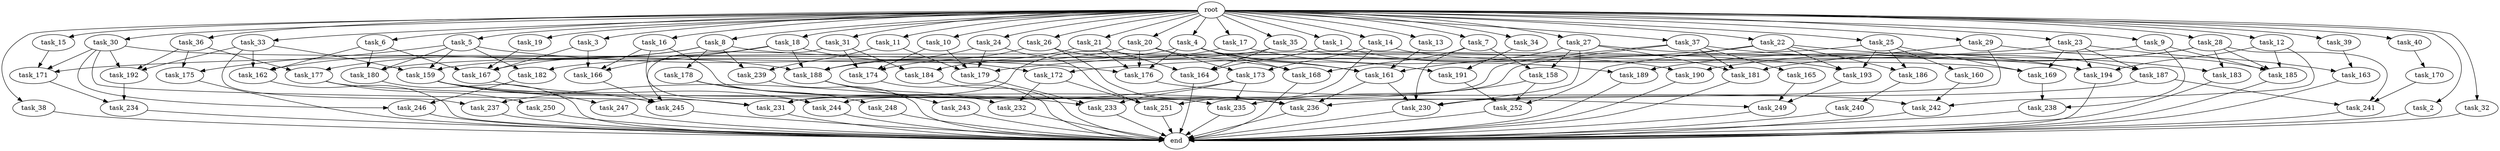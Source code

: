 digraph G {
  task_12 [size="2.048000"];
  task_160 [size="1099511627.776000"];
  task_36 [size="2.048000"];
  task_19 [size="2.048000"];
  task_249 [size="206158430.208000"];
  root [size="0.000000"];
  task_10 [size="2.048000"];
  task_168 [size="2628519985.152000"];
  task_18 [size="2.048000"];
  task_1 [size="2.048000"];
  task_189 [size="1992864825.344000"];
  task_183 [size="1992864825.344000"];
  task_161 [size="3246995275.776000"];
  task_4 [size="2.048000"];
  task_33 [size="2.048000"];
  task_235 [size="4054449127.424000"];
  task_234 [size="2233382993.920000"];
  task_8 [size="2.048000"];
  task_252 [size="3539053051.904000"];
  task_15 [size="2.048000"];
  task_5 [size="2.048000"];
  end [size="0.000000"];
  task_191 [size="343597383.680000"];
  task_246 [size="1821066133.504000"];
  task_167 [size="2542620639.232000"];
  task_14 [size="2.048000"];
  task_244 [size="2147483648.000000"];
  task_38 [size="2.048000"];
  task_241 [size="2972117368.832000"];
  task_16 [size="2.048000"];
  task_7 [size="2.048000"];
  task_242 [size="2972117368.832000"];
  task_27 [size="2.048000"];
  task_26 [size="2.048000"];
  task_177 [size="704374636.544000"];
  task_239 [size="1116691496.960000"];
  task_193 [size="1803886264.320000"];
  task_158 [size="2559800508.416000"];
  task_176 [size="3796751089.664000"];
  task_30 [size="2.048000"];
  task_245 [size="2284922601.472000"];
  task_172 [size="1529008357.376000"];
  task_164 [size="2422361554.944000"];
  task_174 [size="1546188226.560000"];
  task_171 [size="1958505086.976000"];
  task_165 [size="274877906.944000"];
  task_39 [size="2.048000"];
  task_179 [size="1821066133.504000"];
  task_182 [size="1821066133.504000"];
  task_192 [size="1013612281.856000"];
  task_231 [size="2370821947.392000"];
  task_17 [size="2.048000"];
  task_169 [size="1992864825.344000"];
  task_166 [size="2886218022.912000"];
  task_31 [size="2.048000"];
  task_170 [size="841813590.016000"];
  task_194 [size="1700807049.216000"];
  task_2 [size="2.048000"];
  task_237 [size="773094113.280000"];
  task_35 [size="2.048000"];
  task_3 [size="2.048000"];
  task_187 [size="704374636.544000"];
  task_247 [size="1391569403.904000"];
  task_40 [size="2.048000"];
  task_230 [size="2783138807.808000"];
  task_181 [size="1958505086.976000"];
  task_162 [size="704374636.544000"];
  task_232 [size="343597383.680000"];
  task_184 [size="1992864825.344000"];
  task_22 [size="2.048000"];
  task_159 [size="1614907703.296000"];
  task_236 [size="3143916060.672000"];
  task_29 [size="2.048000"];
  task_21 [size="2.048000"];
  task_28 [size="2.048000"];
  task_163 [size="1666447310.848000"];
  task_175 [size="1821066133.504000"];
  task_233 [size="1322849927.168000"];
  task_23 [size="2.048000"];
  task_190 [size="1992864825.344000"];
  task_25 [size="2.048000"];
  task_6 [size="2.048000"];
  task_32 [size="2.048000"];
  task_188 [size="2422361554.944000"];
  task_250 [size="68719476.736000"];
  task_20 [size="2.048000"];
  task_243 [size="68719476.736000"];
  task_238 [size="1821066133.504000"];
  task_9 [size="2.048000"];
  task_37 [size="2.048000"];
  task_180 [size="2095944040.448000"];
  task_248 [size="429496729.600000"];
  task_185 [size="3143916060.672000"];
  task_186 [size="1529008357.376000"];
  task_34 [size="2.048000"];
  task_240 [size="274877906.944000"];
  task_173 [size="1236950581.248000"];
  task_178 [size="274877906.944000"];
  task_13 [size="2.048000"];
  task_251 [size="1168231104.512000"];
  task_24 [size="2.048000"];
  task_11 [size="2.048000"];

  task_12 -> task_194 [size="75497472.000000"];
  task_12 -> task_242 [size="75497472.000000"];
  task_12 -> task_185 [size="75497472.000000"];
  task_160 -> task_242 [size="838860800.000000"];
  task_36 -> task_175 [size="209715200.000000"];
  task_36 -> task_192 [size="209715200.000000"];
  task_36 -> task_177 [size="209715200.000000"];
  task_19 -> task_167 [size="536870912.000000"];
  task_249 -> end [size="1.000000"];
  root -> task_12 [size="1.000000"];
  root -> task_35 [size="1.000000"];
  root -> task_14 [size="1.000000"];
  root -> task_36 [size="1.000000"];
  root -> task_37 [size="1.000000"];
  root -> task_6 [size="1.000000"];
  root -> task_32 [size="1.000000"];
  root -> task_38 [size="1.000000"];
  root -> task_19 [size="1.000000"];
  root -> task_13 [size="1.000000"];
  root -> task_20 [size="1.000000"];
  root -> task_16 [size="1.000000"];
  root -> task_9 [size="1.000000"];
  root -> task_31 [size="1.000000"];
  root -> task_10 [size="1.000000"];
  root -> task_1 [size="1.000000"];
  root -> task_18 [size="1.000000"];
  root -> task_5 [size="1.000000"];
  root -> task_2 [size="1.000000"];
  root -> task_4 [size="1.000000"];
  root -> task_27 [size="1.000000"];
  root -> task_11 [size="1.000000"];
  root -> task_23 [size="1.000000"];
  root -> task_3 [size="1.000000"];
  root -> task_26 [size="1.000000"];
  root -> task_7 [size="1.000000"];
  root -> task_40 [size="1.000000"];
  root -> task_34 [size="1.000000"];
  root -> task_17 [size="1.000000"];
  root -> task_33 [size="1.000000"];
  root -> task_15 [size="1.000000"];
  root -> task_22 [size="1.000000"];
  root -> task_29 [size="1.000000"];
  root -> task_8 [size="1.000000"];
  root -> task_30 [size="1.000000"];
  root -> task_39 [size="1.000000"];
  root -> task_25 [size="1.000000"];
  root -> task_24 [size="1.000000"];
  root -> task_21 [size="1.000000"];
  root -> task_28 [size="1.000000"];
  task_10 -> task_174 [size="209715200.000000"];
  task_10 -> task_179 [size="209715200.000000"];
  task_168 -> end [size="1.000000"];
  task_18 -> task_166 [size="536870912.000000"];
  task_18 -> task_172 [size="536870912.000000"];
  task_18 -> task_167 [size="536870912.000000"];
  task_18 -> task_188 [size="536870912.000000"];
  task_1 -> task_190 [size="134217728.000000"];
  task_1 -> task_164 [size="134217728.000000"];
  task_189 -> end [size="1.000000"];
  task_183 -> end [size="1.000000"];
  task_161 -> task_236 [size="33554432.000000"];
  task_161 -> task_230 [size="33554432.000000"];
  task_4 -> task_168 [size="33554432.000000"];
  task_4 -> task_161 [size="33554432.000000"];
  task_4 -> task_176 [size="33554432.000000"];
  task_4 -> task_159 [size="33554432.000000"];
  task_4 -> task_191 [size="33554432.000000"];
  task_33 -> task_192 [size="75497472.000000"];
  task_33 -> task_162 [size="75497472.000000"];
  task_33 -> task_159 [size="75497472.000000"];
  task_33 -> task_237 [size="75497472.000000"];
  task_235 -> end [size="1.000000"];
  task_234 -> end [size="1.000000"];
  task_8 -> task_177 [size="134217728.000000"];
  task_8 -> task_239 [size="134217728.000000"];
  task_8 -> task_162 [size="134217728.000000"];
  task_8 -> task_193 [size="134217728.000000"];
  task_8 -> task_178 [size="134217728.000000"];
  task_252 -> end [size="1.000000"];
  task_15 -> task_171 [size="209715200.000000"];
  task_5 -> task_180 [size="679477248.000000"];
  task_5 -> task_175 [size="679477248.000000"];
  task_5 -> task_176 [size="679477248.000000"];
  task_5 -> task_159 [size="679477248.000000"];
  task_5 -> task_182 [size="679477248.000000"];
  task_191 -> task_252 [size="679477248.000000"];
  task_246 -> end [size="1.000000"];
  task_167 -> task_244 [size="75497472.000000"];
  task_14 -> task_173 [size="301989888.000000"];
  task_14 -> task_169 [size="301989888.000000"];
  task_14 -> task_251 [size="301989888.000000"];
  task_244 -> end [size="1.000000"];
  task_38 -> end [size="1.000000"];
  task_241 -> end [size="1.000000"];
  task_16 -> task_235 [size="838860800.000000"];
  task_16 -> task_244 [size="838860800.000000"];
  task_16 -> task_166 [size="838860800.000000"];
  task_7 -> task_158 [size="838860800.000000"];
  task_7 -> task_168 [size="838860800.000000"];
  task_7 -> task_230 [size="838860800.000000"];
  task_242 -> end [size="1.000000"];
  task_27 -> task_158 [size="411041792.000000"];
  task_27 -> task_230 [size="411041792.000000"];
  task_27 -> task_194 [size="411041792.000000"];
  task_27 -> task_181 [size="411041792.000000"];
  task_27 -> task_161 [size="411041792.000000"];
  task_26 -> task_236 [size="411041792.000000"];
  task_26 -> task_168 [size="411041792.000000"];
  task_26 -> task_174 [size="411041792.000000"];
  task_177 -> task_249 [size="33554432.000000"];
  task_177 -> task_250 [size="33554432.000000"];
  task_239 -> end [size="1.000000"];
  task_193 -> task_249 [size="33554432.000000"];
  task_158 -> task_252 [size="838860800.000000"];
  task_158 -> task_235 [size="838860800.000000"];
  task_176 -> task_242 [size="536870912.000000"];
  task_30 -> task_171 [size="209715200.000000"];
  task_30 -> task_246 [size="209715200.000000"];
  task_30 -> task_192 [size="209715200.000000"];
  task_30 -> task_231 [size="209715200.000000"];
  task_30 -> task_188 [size="209715200.000000"];
  task_245 -> end [size="1.000000"];
  task_172 -> task_232 [size="134217728.000000"];
  task_172 -> task_251 [size="134217728.000000"];
  task_164 -> end [size="1.000000"];
  task_174 -> end [size="1.000000"];
  task_171 -> task_234 [size="411041792.000000"];
  task_165 -> task_249 [size="33554432.000000"];
  task_39 -> task_163 [size="679477248.000000"];
  task_179 -> task_233 [size="134217728.000000"];
  task_182 -> task_246 [size="679477248.000000"];
  task_192 -> task_234 [size="679477248.000000"];
  task_231 -> end [size="1.000000"];
  task_17 -> task_189 [size="134217728.000000"];
  task_17 -> task_231 [size="134217728.000000"];
  task_169 -> task_238 [size="679477248.000000"];
  task_166 -> task_245 [size="301989888.000000"];
  task_31 -> task_245 [size="134217728.000000"];
  task_31 -> task_184 [size="134217728.000000"];
  task_31 -> task_174 [size="134217728.000000"];
  task_170 -> task_241 [size="536870912.000000"];
  task_194 -> end [size="1.000000"];
  task_2 -> end [size="1.000000"];
  task_237 -> end [size="1.000000"];
  task_35 -> task_182 [size="209715200.000000"];
  task_35 -> task_194 [size="209715200.000000"];
  task_35 -> task_164 [size="209715200.000000"];
  task_3 -> task_166 [size="33554432.000000"];
  task_3 -> task_167 [size="33554432.000000"];
  task_187 -> task_241 [size="75497472.000000"];
  task_187 -> task_230 [size="75497472.000000"];
  task_247 -> end [size="1.000000"];
  task_40 -> task_170 [size="411041792.000000"];
  task_230 -> end [size="1.000000"];
  task_181 -> end [size="1.000000"];
  task_162 -> end [size="1.000000"];
  task_232 -> end [size="1.000000"];
  task_184 -> end [size="1.000000"];
  task_22 -> task_187 [size="209715200.000000"];
  task_22 -> task_172 [size="209715200.000000"];
  task_22 -> task_193 [size="209715200.000000"];
  task_22 -> task_186 [size="209715200.000000"];
  task_22 -> task_252 [size="209715200.000000"];
  task_159 -> task_236 [size="679477248.000000"];
  task_159 -> task_245 [size="679477248.000000"];
  task_159 -> task_231 [size="679477248.000000"];
  task_159 -> task_247 [size="679477248.000000"];
  task_236 -> end [size="1.000000"];
  task_29 -> task_236 [size="411041792.000000"];
  task_29 -> task_181 [size="411041792.000000"];
  task_29 -> task_185 [size="411041792.000000"];
  task_21 -> task_184 [size="838860800.000000"];
  task_21 -> task_176 [size="838860800.000000"];
  task_21 -> task_164 [size="838860800.000000"];
  task_28 -> task_183 [size="838860800.000000"];
  task_28 -> task_190 [size="838860800.000000"];
  task_28 -> task_241 [size="838860800.000000"];
  task_28 -> task_185 [size="838860800.000000"];
  task_28 -> task_189 [size="838860800.000000"];
  task_163 -> end [size="1.000000"];
  task_175 -> end [size="1.000000"];
  task_233 -> end [size="1.000000"];
  task_23 -> task_163 [size="134217728.000000"];
  task_23 -> task_187 [size="134217728.000000"];
  task_23 -> task_169 [size="134217728.000000"];
  task_23 -> task_194 [size="134217728.000000"];
  task_23 -> task_179 [size="134217728.000000"];
  task_190 -> end [size="1.000000"];
  task_25 -> task_171 [size="536870912.000000"];
  task_25 -> task_169 [size="536870912.000000"];
  task_25 -> task_160 [size="536870912.000000"];
  task_25 -> task_186 [size="536870912.000000"];
  task_25 -> task_193 [size="536870912.000000"];
  task_6 -> task_180 [size="134217728.000000"];
  task_6 -> task_167 [size="134217728.000000"];
  task_6 -> task_162 [size="134217728.000000"];
  task_32 -> end [size="1.000000"];
  task_188 -> task_232 [size="33554432.000000"];
  task_188 -> task_243 [size="33554432.000000"];
  task_250 -> end [size="1.000000"];
  task_20 -> task_161 [size="301989888.000000"];
  task_20 -> task_173 [size="301989888.000000"];
  task_20 -> task_176 [size="301989888.000000"];
  task_20 -> task_188 [size="301989888.000000"];
  task_243 -> end [size="1.000000"];
  task_238 -> end [size="1.000000"];
  task_9 -> task_180 [size="209715200.000000"];
  task_9 -> task_238 [size="209715200.000000"];
  task_9 -> task_185 [size="209715200.000000"];
  task_37 -> task_183 [size="134217728.000000"];
  task_37 -> task_165 [size="134217728.000000"];
  task_37 -> task_244 [size="134217728.000000"];
  task_37 -> task_231 [size="134217728.000000"];
  task_37 -> task_181 [size="134217728.000000"];
  task_180 -> end [size="1.000000"];
  task_248 -> end [size="1.000000"];
  task_185 -> end [size="1.000000"];
  task_186 -> task_240 [size="134217728.000000"];
  task_34 -> task_191 [size="134217728.000000"];
  task_240 -> end [size="1.000000"];
  task_173 -> task_235 [size="301989888.000000"];
  task_173 -> task_233 [size="301989888.000000"];
  task_173 -> task_237 [size="301989888.000000"];
  task_178 -> task_248 [size="209715200.000000"];
  task_178 -> task_233 [size="209715200.000000"];
  task_13 -> task_161 [size="838860800.000000"];
  task_251 -> end [size="1.000000"];
  task_24 -> task_251 [size="134217728.000000"];
  task_24 -> task_179 [size="134217728.000000"];
  task_24 -> task_188 [size="134217728.000000"];
  task_11 -> task_239 [size="411041792.000000"];
  task_11 -> task_179 [size="411041792.000000"];
}
